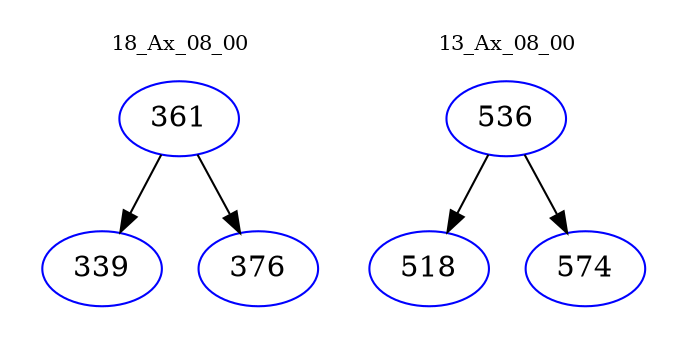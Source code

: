 digraph{
subgraph cluster_0 {
color = white
label = "18_Ax_08_00";
fontsize=10;
T0_361 [label="361", color="blue"]
T0_361 -> T0_339 [color="black"]
T0_339 [label="339", color="blue"]
T0_361 -> T0_376 [color="black"]
T0_376 [label="376", color="blue"]
}
subgraph cluster_1 {
color = white
label = "13_Ax_08_00";
fontsize=10;
T1_536 [label="536", color="blue"]
T1_536 -> T1_518 [color="black"]
T1_518 [label="518", color="blue"]
T1_536 -> T1_574 [color="black"]
T1_574 [label="574", color="blue"]
}
}
